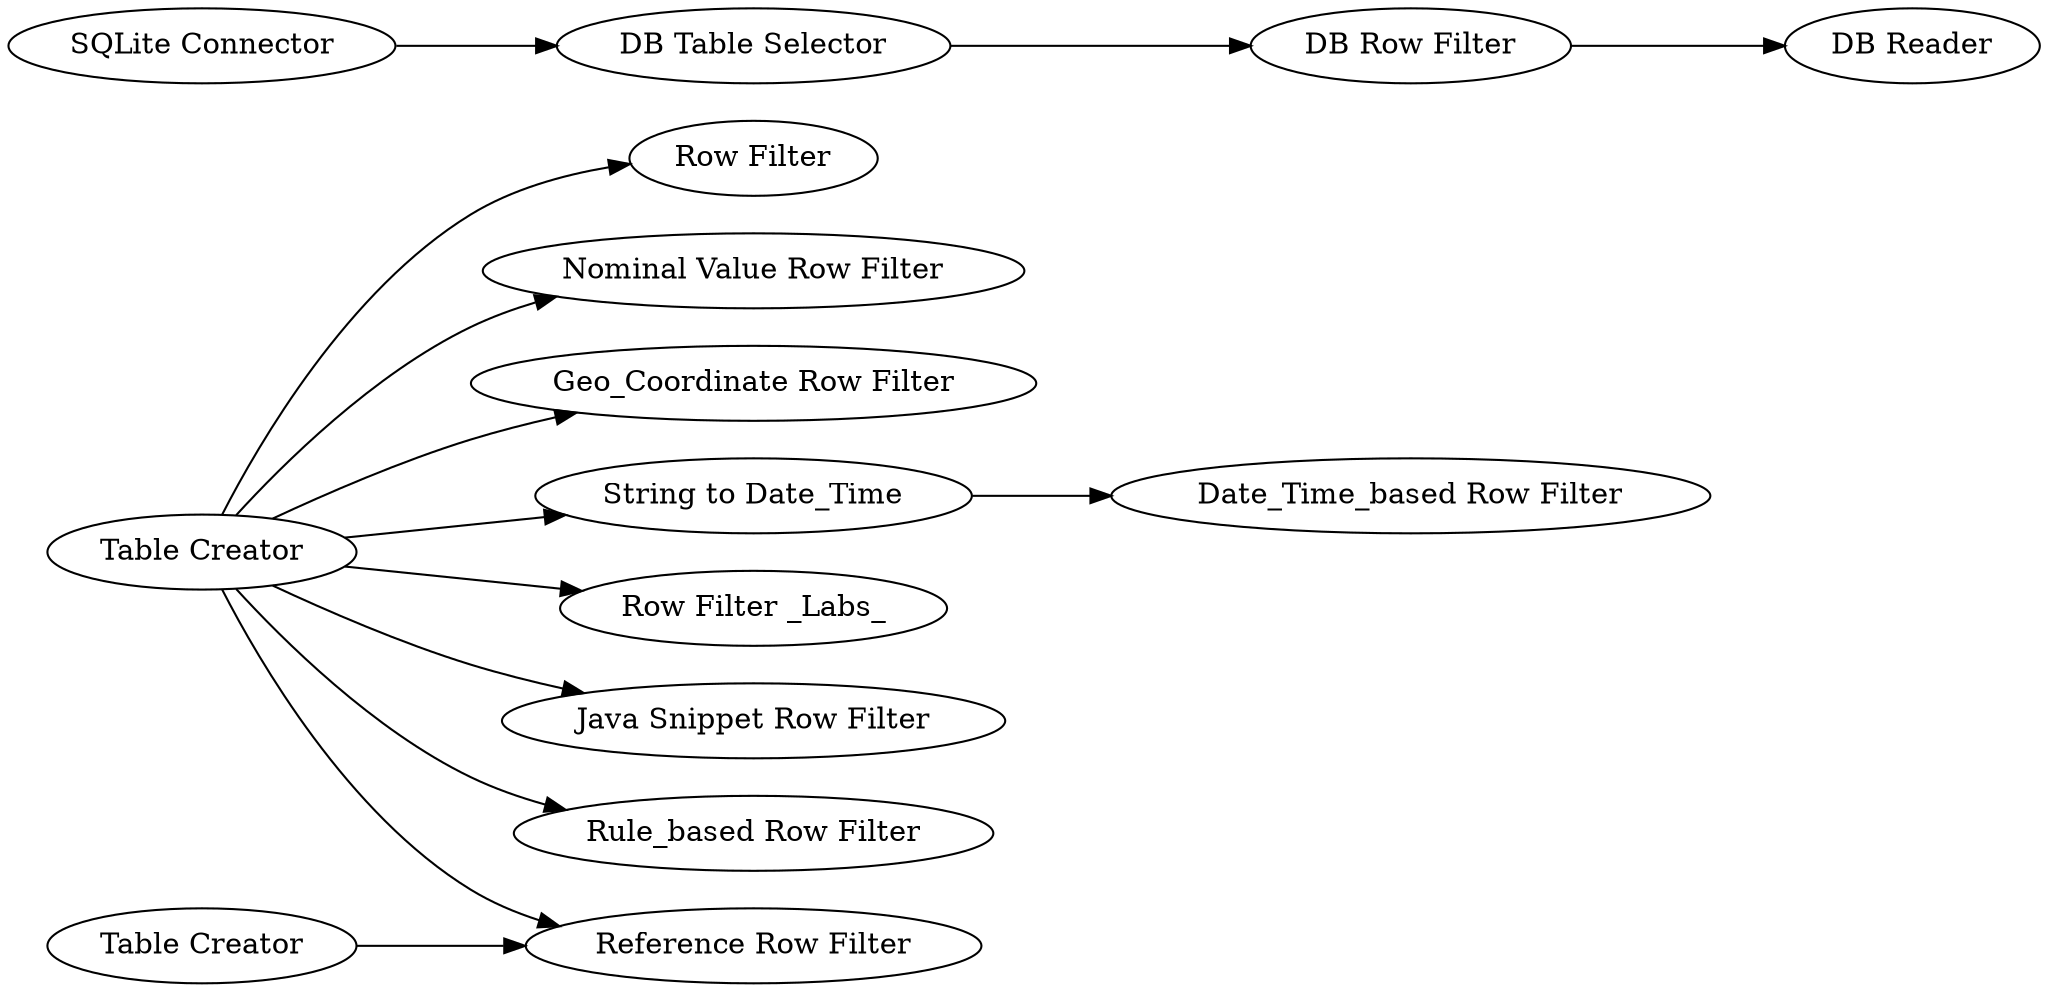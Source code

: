 digraph {
	"-255745939117219389_11" [label="Row Filter"]
	"-255745939117219389_12" [label="Nominal Value Row Filter"]
	"-255745939117219389_34" [label="Date_Time_based Row Filter"]
	"-255745939117219389_26" [label="Geo_Coordinate Row Filter"]
	"-255745939117219389_15" [label="Table Creator"]
	"-255745939117219389_28" [label="DB Table Selector"]
	"-255745939117219389_35" [label="String to Date_Time"]
	"-255745939117219389_33" [label="Row Filter _Labs_"]
	"-255745939117219389_16" [label="Reference Row Filter"]
	"-255745939117219389_27" [label="SQLite Connector"]
	"-255745939117219389_30" [label="DB Reader"]
	"-255745939117219389_29" [label="DB Row Filter"]
	"-255745939117219389_14" [label="Java Snippet Row Filter"]
	"-255745939117219389_10" [label="Table Creator"]
	"-255745939117219389_13" [label="Rule_based Row Filter"]
	"-255745939117219389_10" -> "-255745939117219389_33"
	"-255745939117219389_10" -> "-255745939117219389_16"
	"-255745939117219389_27" -> "-255745939117219389_28"
	"-255745939117219389_10" -> "-255745939117219389_14"
	"-255745939117219389_29" -> "-255745939117219389_30"
	"-255745939117219389_10" -> "-255745939117219389_11"
	"-255745939117219389_15" -> "-255745939117219389_16"
	"-255745939117219389_35" -> "-255745939117219389_34"
	"-255745939117219389_10" -> "-255745939117219389_12"
	"-255745939117219389_10" -> "-255745939117219389_26"
	"-255745939117219389_10" -> "-255745939117219389_13"
	"-255745939117219389_28" -> "-255745939117219389_29"
	"-255745939117219389_10" -> "-255745939117219389_35"
	rankdir=LR
}
